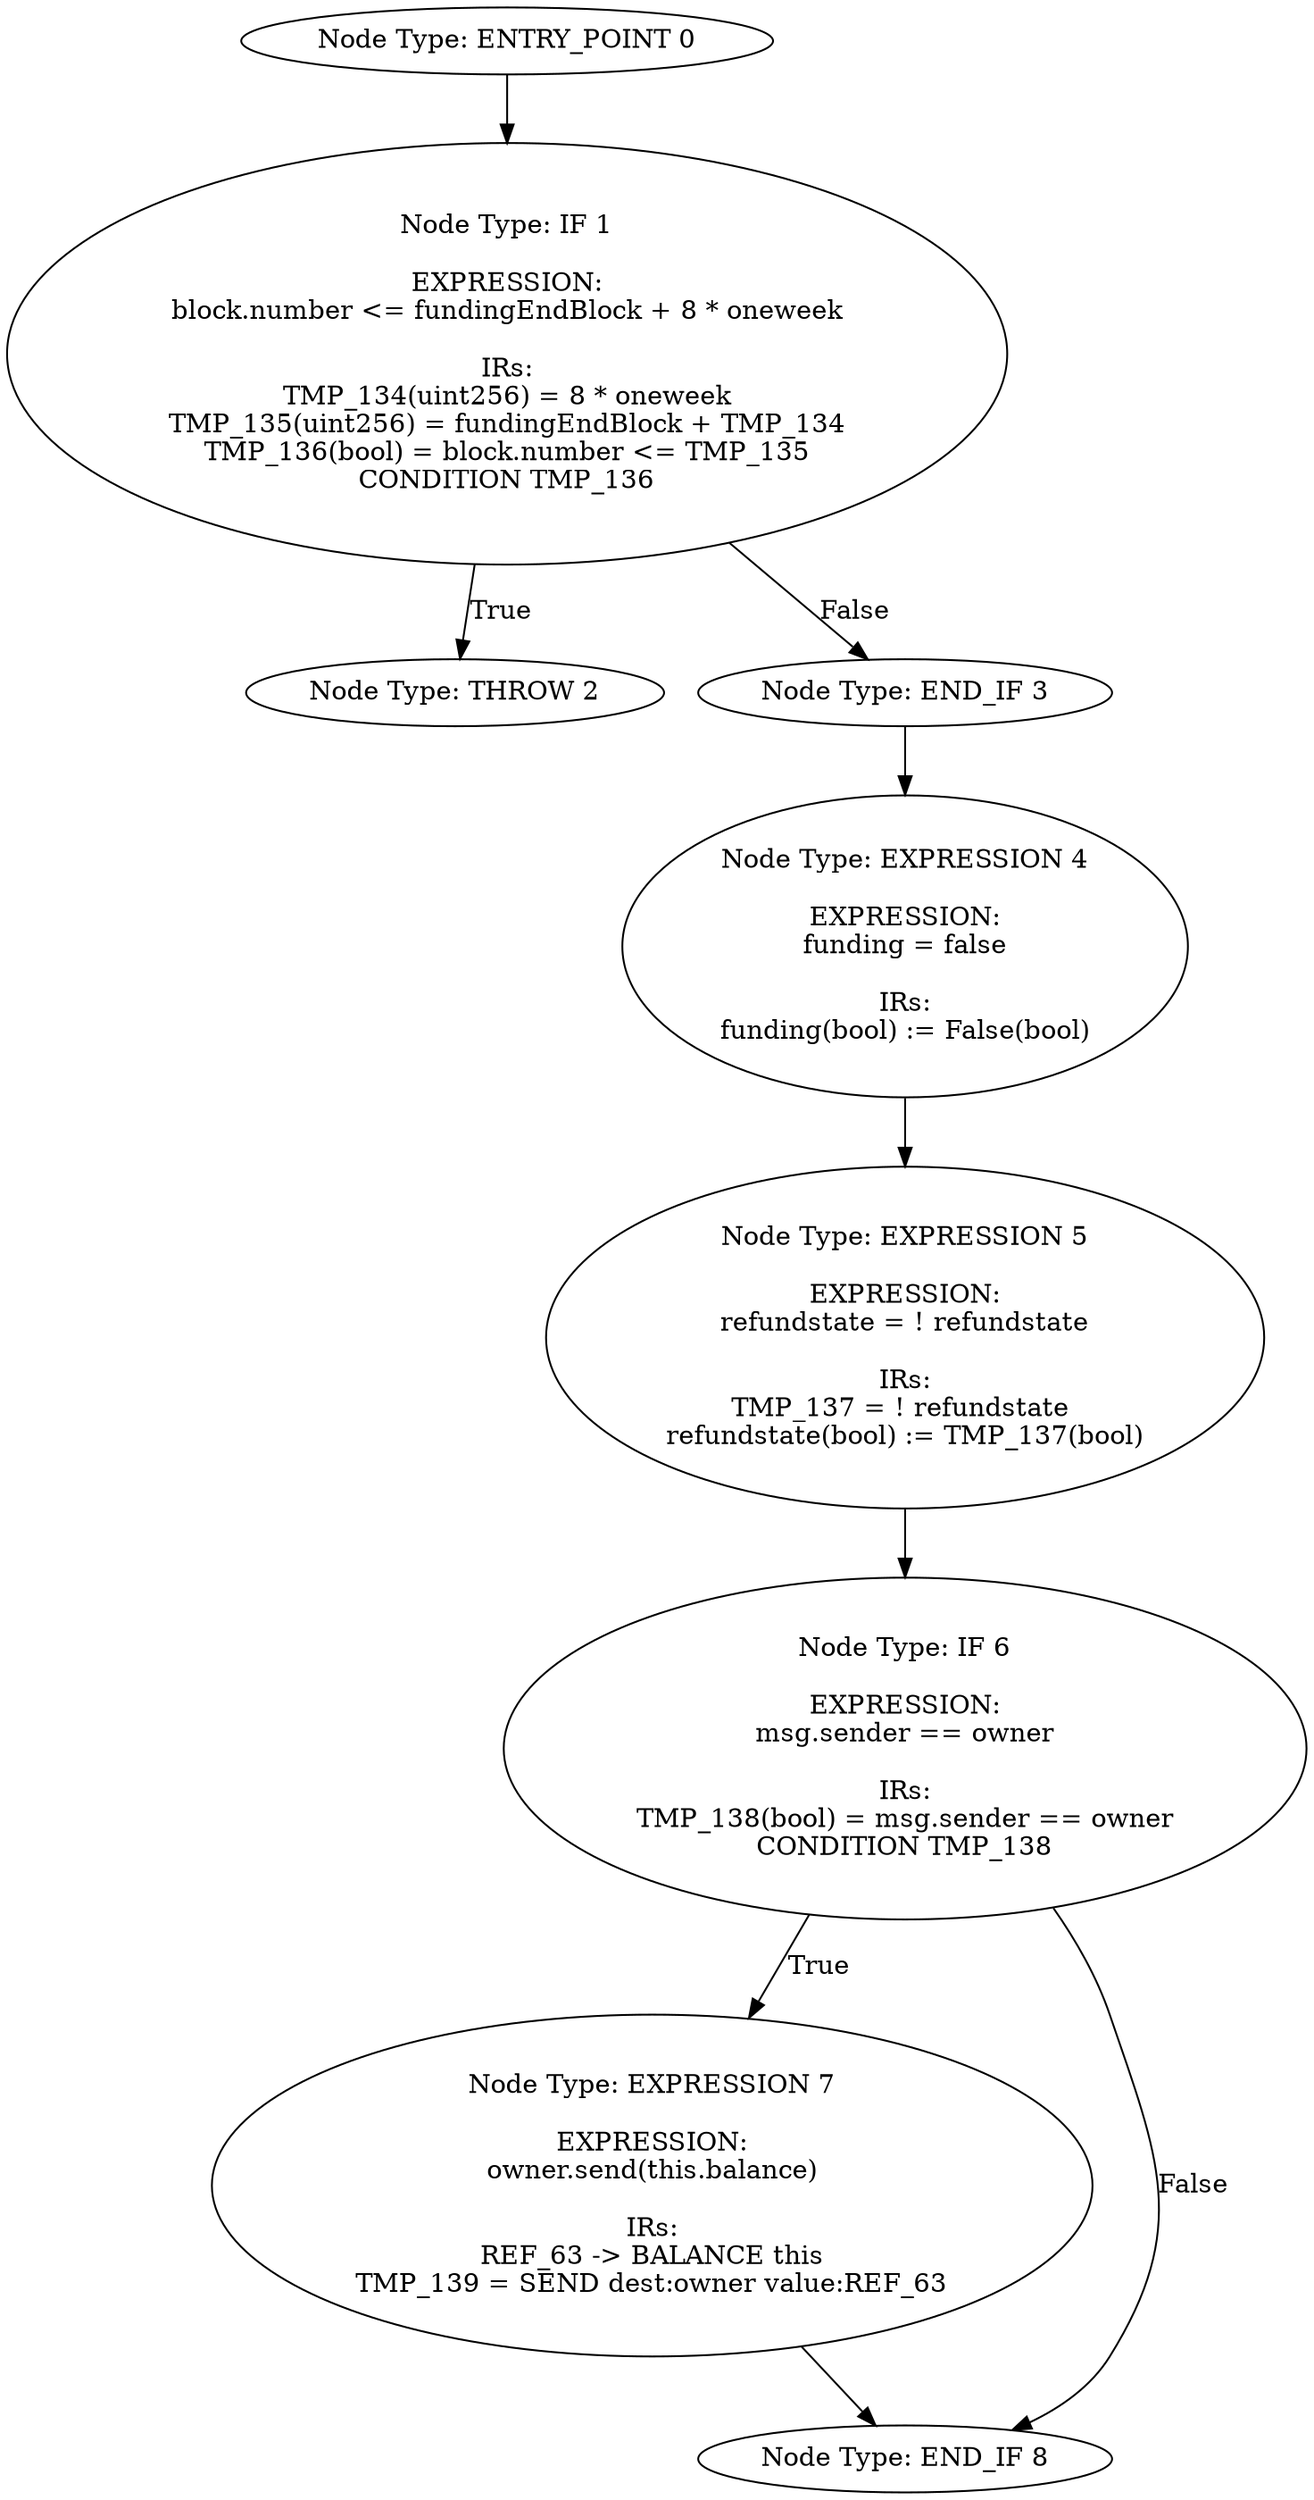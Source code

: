 digraph{
0[label="Node Type: ENTRY_POINT 0
"];
0->1;
1[label="Node Type: IF 1

EXPRESSION:
block.number <= fundingEndBlock + 8 * oneweek

IRs:
TMP_134(uint256) = 8 * oneweek
TMP_135(uint256) = fundingEndBlock + TMP_134
TMP_136(bool) = block.number <= TMP_135
CONDITION TMP_136"];
1->2[label="True"];
1->3[label="False"];
2[label="Node Type: THROW 2
"];
3[label="Node Type: END_IF 3
"];
3->4;
4[label="Node Type: EXPRESSION 4

EXPRESSION:
funding = false

IRs:
funding(bool) := False(bool)"];
4->5;
5[label="Node Type: EXPRESSION 5

EXPRESSION:
refundstate = ! refundstate

IRs:
TMP_137 = ! refundstate 
refundstate(bool) := TMP_137(bool)"];
5->6;
6[label="Node Type: IF 6

EXPRESSION:
msg.sender == owner

IRs:
TMP_138(bool) = msg.sender == owner
CONDITION TMP_138"];
6->7[label="True"];
6->8[label="False"];
7[label="Node Type: EXPRESSION 7

EXPRESSION:
owner.send(this.balance)

IRs:
REF_63 -> BALANCE this
TMP_139 = SEND dest:owner value:REF_63"];
7->8;
8[label="Node Type: END_IF 8
"];
}
